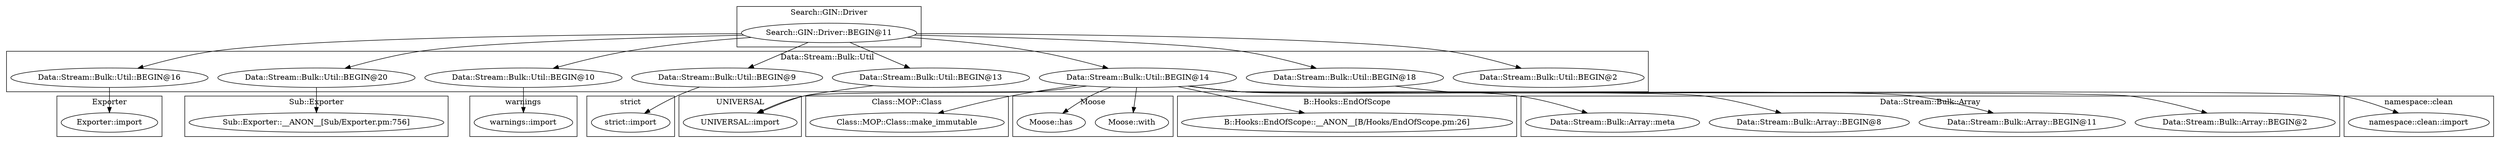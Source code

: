 digraph {
graph [overlap=false]
subgraph cluster_UNIVERSAL {
	label="UNIVERSAL";
	"UNIVERSAL::import";
}
subgraph cluster_namespace_clean {
	label="namespace::clean";
	"namespace::clean::import";
}
subgraph cluster_warnings {
	label="warnings";
	"warnings::import";
}
subgraph cluster_Search_GIN_Driver {
	label="Search::GIN::Driver";
	"Search::GIN::Driver::BEGIN@11";
}
subgraph cluster_Class_MOP_Class {
	label="Class::MOP::Class";
	"Class::MOP::Class::make_immutable";
}
subgraph cluster_Moose {
	label="Moose";
	"Moose::with";
	"Moose::has";
}
subgraph cluster_Exporter {
	label="Exporter";
	"Exporter::import";
}
subgraph cluster_Data_Stream_Bulk_Util {
	label="Data::Stream::Bulk::Util";
	"Data::Stream::Bulk::Util::BEGIN@2";
	"Data::Stream::Bulk::Util::BEGIN@16";
	"Data::Stream::Bulk::Util::BEGIN@20";
	"Data::Stream::Bulk::Util::BEGIN@10";
	"Data::Stream::Bulk::Util::BEGIN@9";
	"Data::Stream::Bulk::Util::BEGIN@14";
	"Data::Stream::Bulk::Util::BEGIN@13";
	"Data::Stream::Bulk::Util::BEGIN@18";
}
subgraph cluster_B_Hooks_EndOfScope {
	label="B::Hooks::EndOfScope";
	"B::Hooks::EndOfScope::__ANON__[B/Hooks/EndOfScope.pm:26]";
}
subgraph cluster_Sub_Exporter {
	label="Sub::Exporter";
	"Sub::Exporter::__ANON__[Sub/Exporter.pm:756]";
}
subgraph cluster_strict {
	label="strict";
	"strict::import";
}
subgraph cluster_Data_Stream_Bulk_Array {
	label="Data::Stream::Bulk::Array";
	"Data::Stream::Bulk::Array::BEGIN@2";
	"Data::Stream::Bulk::Array::BEGIN@11";
	"Data::Stream::Bulk::Array::BEGIN@8";
	"Data::Stream::Bulk::Array::meta";
}
"Search::GIN::Driver::BEGIN@11" -> "Data::Stream::Bulk::Util::BEGIN@20";
"Data::Stream::Bulk::Util::BEGIN@14" -> "Data::Stream::Bulk::Array::BEGIN@2";
"Data::Stream::Bulk::Util::BEGIN@14" -> "UNIVERSAL::import";
"Data::Stream::Bulk::Util::BEGIN@13" -> "UNIVERSAL::import";
"Data::Stream::Bulk::Util::BEGIN@14" -> "Moose::has";
"Search::GIN::Driver::BEGIN@11" -> "Data::Stream::Bulk::Util::BEGIN@10";
"Data::Stream::Bulk::Util::BEGIN@20" -> "Sub::Exporter::__ANON__[Sub/Exporter.pm:756]";
"Data::Stream::Bulk::Util::BEGIN@18" -> "namespace::clean::import";
"Data::Stream::Bulk::Util::BEGIN@9" -> "strict::import";
"Data::Stream::Bulk::Util::BEGIN@14" -> "Data::Stream::Bulk::Array::meta";
"Data::Stream::Bulk::Util::BEGIN@14" -> "B::Hooks::EndOfScope::__ANON__[B/Hooks/EndOfScope.pm:26]";
"Data::Stream::Bulk::Util::BEGIN@14" -> "Moose::with";
"Search::GIN::Driver::BEGIN@11" -> "Data::Stream::Bulk::Util::BEGIN@16";
"Data::Stream::Bulk::Util::BEGIN@16" -> "Exporter::import";
"Search::GIN::Driver::BEGIN@11" -> "Data::Stream::Bulk::Util::BEGIN@9";
"Data::Stream::Bulk::Util::BEGIN@10" -> "warnings::import";
"Search::GIN::Driver::BEGIN@11" -> "Data::Stream::Bulk::Util::BEGIN@14";
"Search::GIN::Driver::BEGIN@11" -> "Data::Stream::Bulk::Util::BEGIN@2";
"Data::Stream::Bulk::Util::BEGIN@14" -> "Class::MOP::Class::make_immutable";
"Search::GIN::Driver::BEGIN@11" -> "Data::Stream::Bulk::Util::BEGIN@18";
"Data::Stream::Bulk::Util::BEGIN@14" -> "Data::Stream::Bulk::Array::BEGIN@8";
"Search::GIN::Driver::BEGIN@11" -> "Data::Stream::Bulk::Util::BEGIN@13";
"Data::Stream::Bulk::Util::BEGIN@14" -> "Data::Stream::Bulk::Array::BEGIN@11";
}
